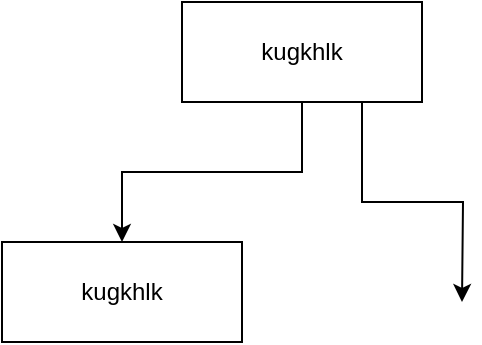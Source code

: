 <mxfile version="22.1.0" type="gitlab">
  <diagram name="Page-1" id="y7L1F8gm69cslFiJRmnG">
    <mxGraphModel dx="1114" dy="616" grid="1" gridSize="10" guides="1" tooltips="1" connect="1" arrows="1" fold="1" page="1" pageScale="1" pageWidth="850" pageHeight="1100" math="0" shadow="0">
      <root>
        <mxCell id="0" />
        <mxCell id="1" parent="0" />
        <mxCell id="l3x0o8Ko9EeKbYS3889n-3" value="" style="edgeStyle=orthogonalEdgeStyle;rounded=0;orthogonalLoop=1;jettySize=auto;html=1;" edge="1" parent="1" source="l3x0o8Ko9EeKbYS3889n-1" target="l3x0o8Ko9EeKbYS3889n-2">
          <mxGeometry relative="1" as="geometry" />
        </mxCell>
        <mxCell id="l3x0o8Ko9EeKbYS3889n-4" style="edgeStyle=orthogonalEdgeStyle;rounded=0;orthogonalLoop=1;jettySize=auto;html=1;exitX=0.75;exitY=1;exitDx=0;exitDy=0;" edge="1" parent="1" source="l3x0o8Ko9EeKbYS3889n-1">
          <mxGeometry relative="1" as="geometry">
            <mxPoint x="280" y="280" as="targetPoint" />
          </mxGeometry>
        </mxCell>
        <mxCell id="l3x0o8Ko9EeKbYS3889n-1" value="kugkhlk" style="rounded=0;whiteSpace=wrap;html=1;" vertex="1" parent="1">
          <mxGeometry x="140" y="130" width="120" height="50" as="geometry" />
        </mxCell>
        <mxCell id="l3x0o8Ko9EeKbYS3889n-2" value="kugkhlk" style="rounded=0;whiteSpace=wrap;html=1;" vertex="1" parent="1">
          <mxGeometry x="50" y="250" width="120" height="50" as="geometry" />
        </mxCell>
      </root>
    </mxGraphModel>
  </diagram>
</mxfile>
